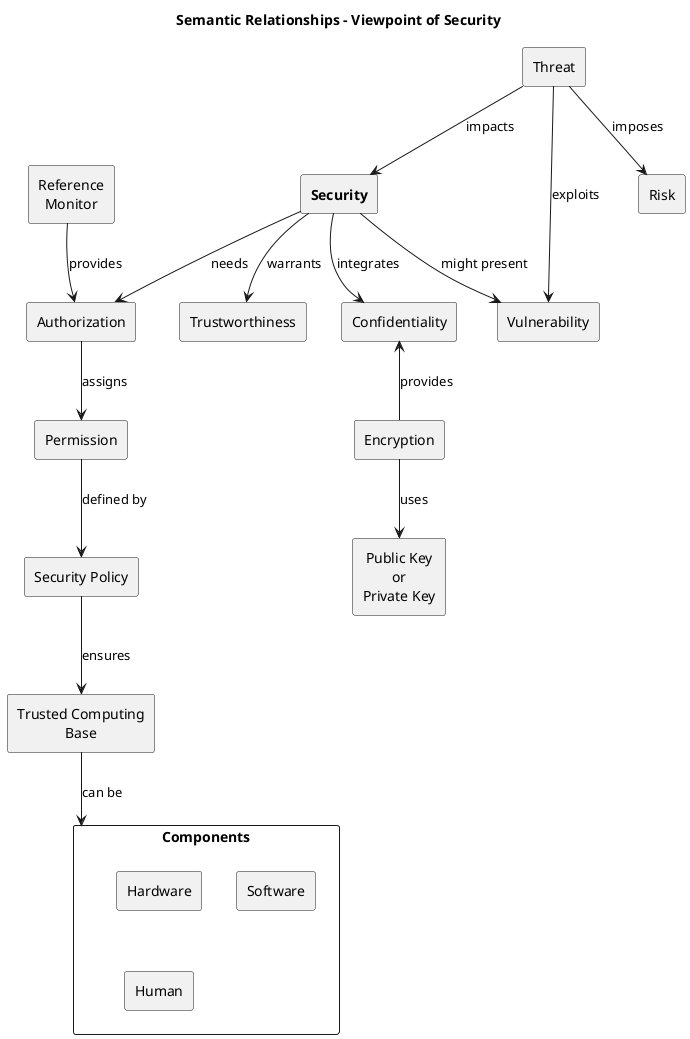 @startuml
	title Semantic Relationships – Viewpoint of Security
	hide stereotype
	<style>
	.center {
	  HorizontalAlignment center
	}
	.green {
	  FontColor green
	}
	.red {
	  FontColor red
	}
	</style>
	' Core components
	rectangle "Reference\nMonitor" as reference_monitor <<center>>
	rectangle "Authorization" as authorization
	rectangle "Permission" as permission
	rectangle "<b>Security" as security <<center>>
	rectangle "Trustworthiness" as trustworthiness
	rectangle "Confidentiality" as confidentiality
	rectangle "Encryption" as encryption
	rectangle "Public Key\nor\nPrivate Key" as public_key <<center>>
	
	rectangle "Vulnerability" as vulnerability
	rectangle "Threat" as threat
	rectangle "Risk" as risk
	
	rectangle "Security Policy" as security_policy
	rectangle "Trusted Computing\nBase" as trusted_computing <<center>>
	rectangle "Components" as components {
		rectangle "Hardware" as hardware
		rectangle "Software" as software
		rectangle "Human" as human
	}
	
	' Relationships
	reference_monitor --> authorization : provides
	authorization --> permission : assigns
	permission --> security_policy : defined by
	security_policy --> trusted_computing : ensures
	trusted_computing --> components : can be
	'trusted_computing --> hardware : can be
	'trusted_computing --> software : can be
	'trusted_computing --> human : can be
	
	threat --> vulnerability : exploits
	threat --> security : impacts
	threat --> risk : imposes
	security --> authorization : needs
	
	security --> vulnerability : might present
	security --> trustworthiness : warrants
	security --> confidentiality : integrates
	
	confidentiality <-- encryption : provides
	encryption --> public_key : uses

@enduml
